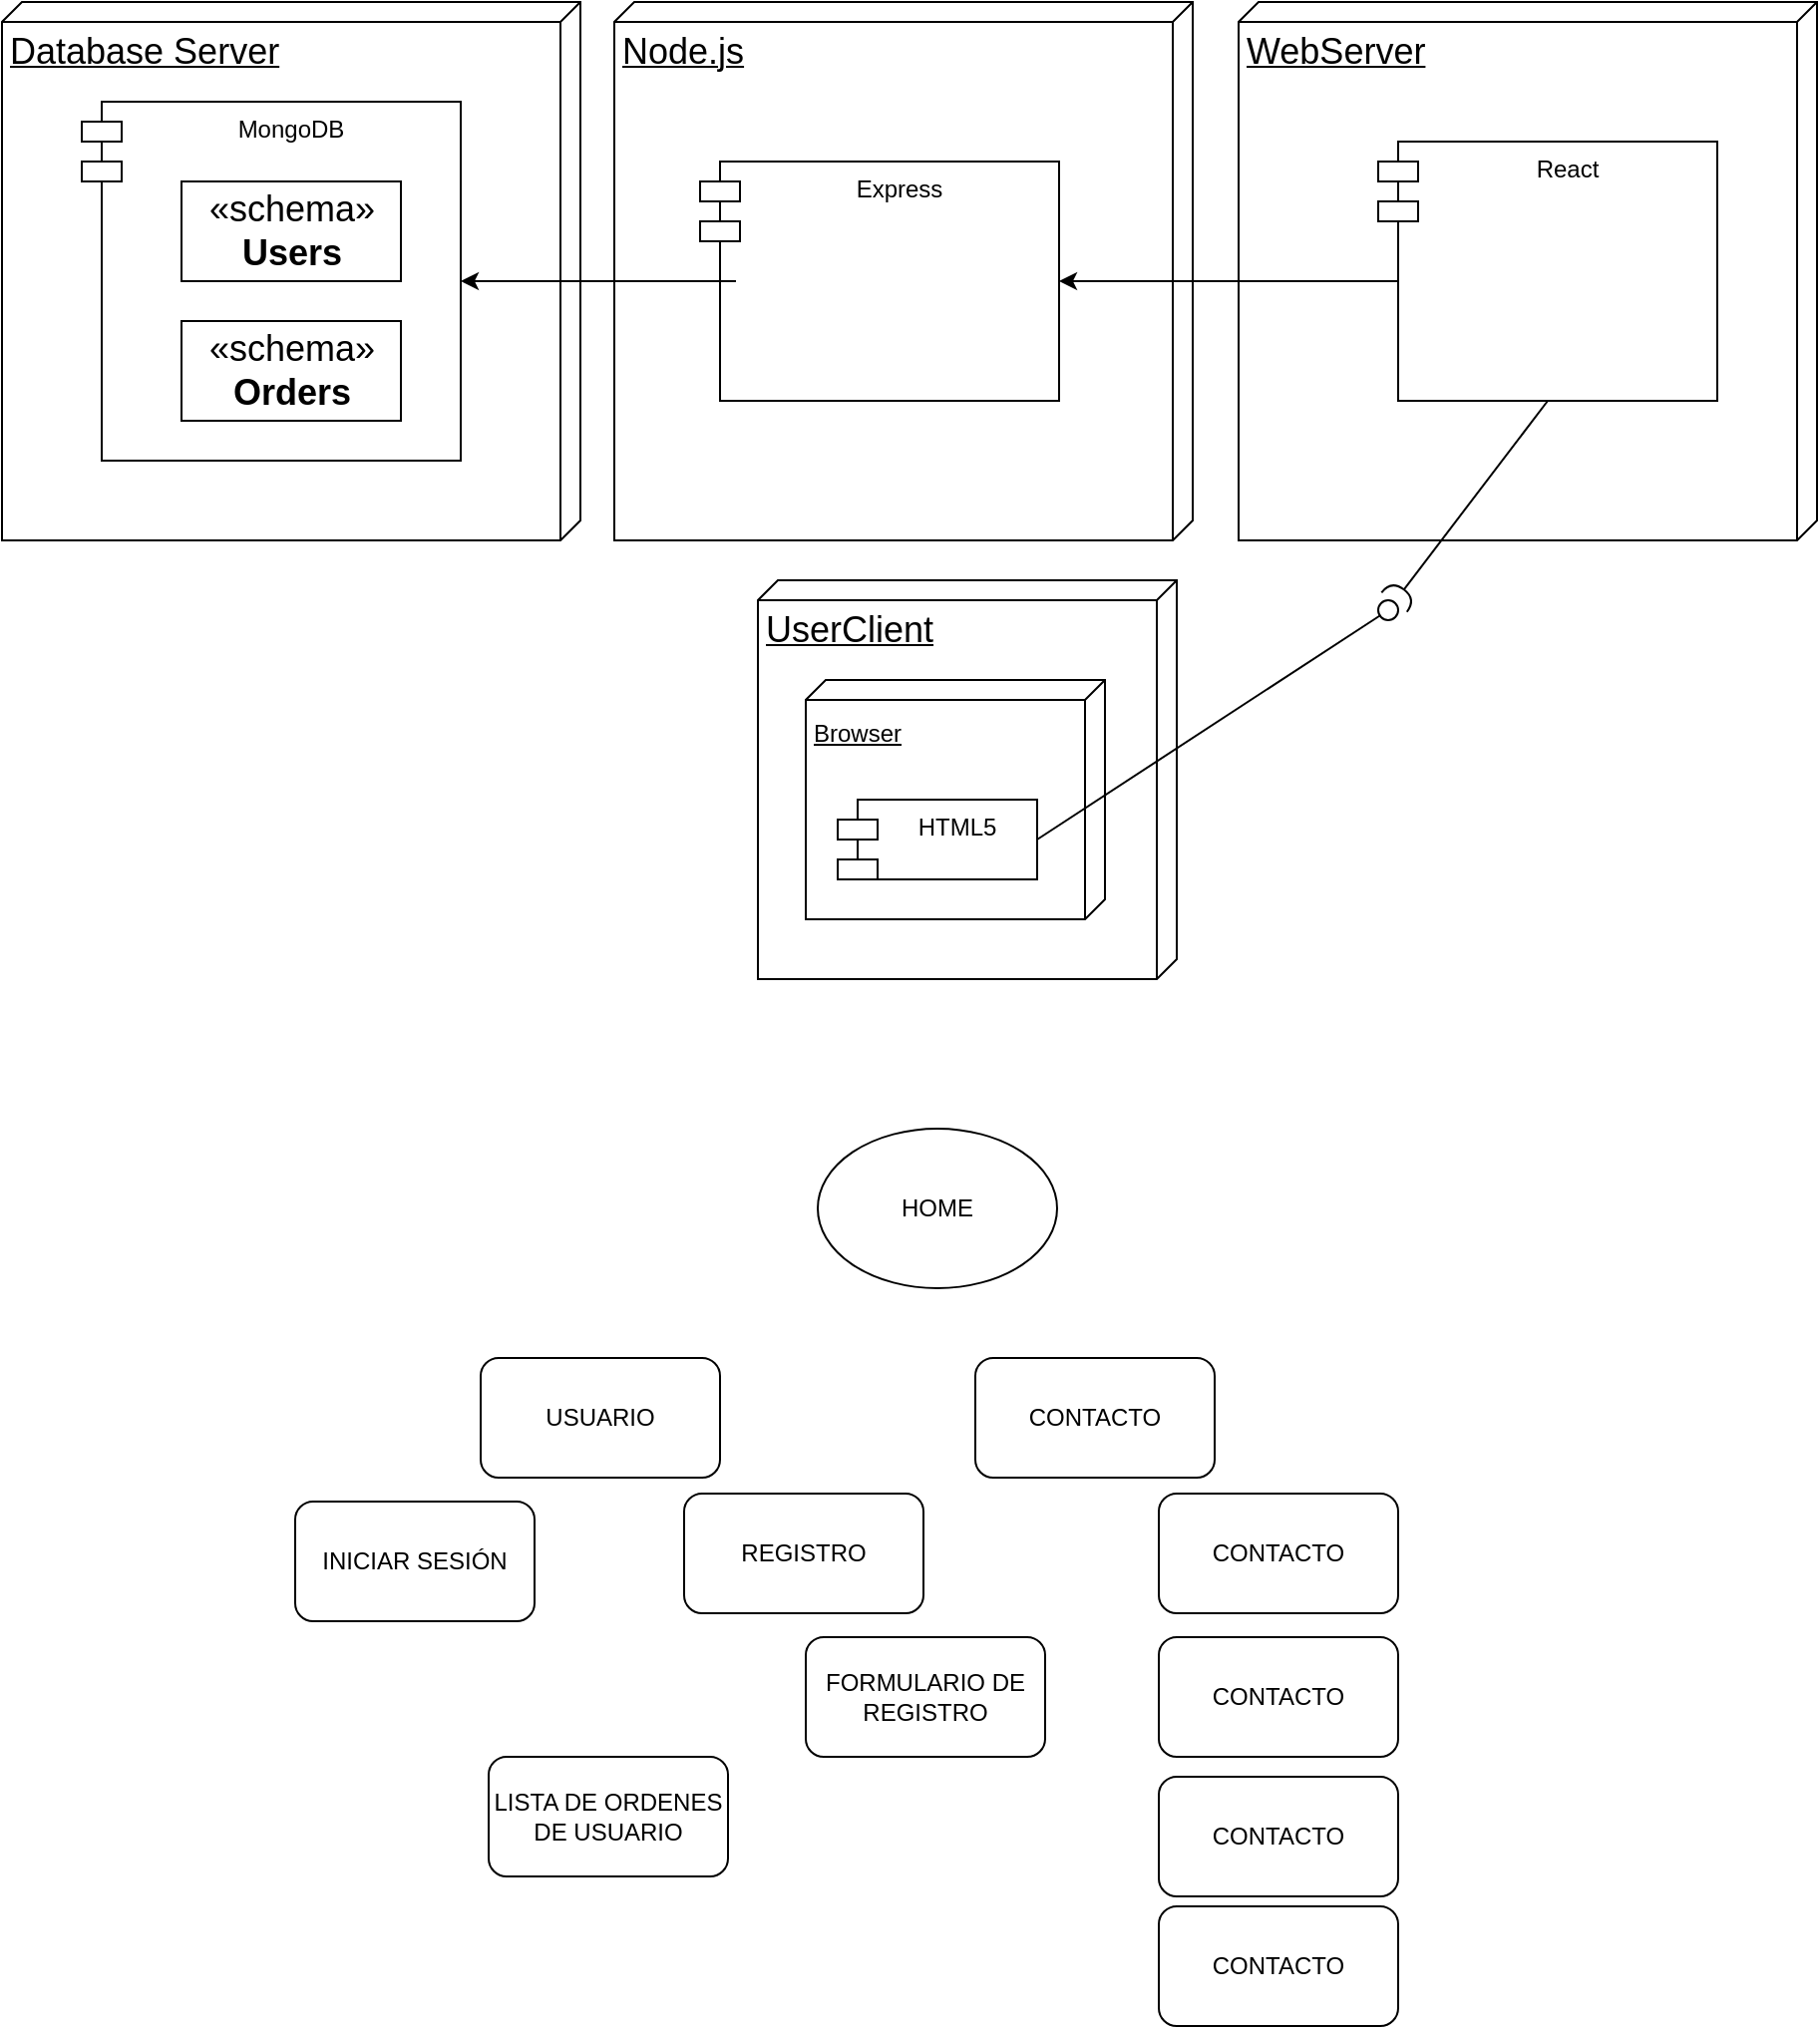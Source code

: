<mxfile version="20.5.3" type="github"><diagram id="452XS1JoSNl9UsLvkoSh" name="Página-1"><mxGraphModel dx="2249" dy="804" grid="1" gridSize="10" guides="1" tooltips="1" connect="1" arrows="1" fold="1" page="1" pageScale="1" pageWidth="827" pageHeight="1169" math="0" shadow="0"><root><mxCell id="0"/><mxCell id="1" parent="0"/><mxCell id="cgRwwN33UYXtThuCEF6e-1" value="&lt;span style=&quot;text-align: center;&quot;&gt;&lt;font style=&quot;font-size: 18px;&quot;&gt;Node.js&lt;/font&gt;&lt;/span&gt;" style="verticalAlign=top;align=left;spacingTop=8;spacingLeft=2;spacingRight=12;shape=cube;size=10;direction=south;fontStyle=4;html=1;" parent="1" vertex="1"><mxGeometry x="-313" y="20" width="290" height="270" as="geometry"/></mxCell><mxCell id="cgRwwN33UYXtThuCEF6e-2" value="&lt;font style=&quot;font-size: 18px;&quot;&gt;WebServer&lt;/font&gt;" style="verticalAlign=top;align=left;spacingTop=8;spacingLeft=2;spacingRight=12;shape=cube;size=10;direction=south;fontStyle=4;html=1;" parent="1" vertex="1"><mxGeometry y="20" width="290" height="270" as="geometry"/></mxCell><mxCell id="cgRwwN33UYXtThuCEF6e-3" value="&lt;font style=&quot;font-size: 18px;&quot;&gt;UserClient&lt;/font&gt;" style="verticalAlign=top;align=left;spacingTop=8;spacingLeft=2;spacingRight=12;shape=cube;size=10;direction=south;fontStyle=4;html=1;" parent="1" vertex="1"><mxGeometry x="-241" y="310" width="210" height="200" as="geometry"/></mxCell><mxCell id="cgRwwN33UYXtThuCEF6e-8" value="Express" style="shape=module;align=left;spacingLeft=20;align=center;verticalAlign=top;" parent="1" vertex="1"><mxGeometry x="-270" y="100" width="180" height="120" as="geometry"/></mxCell><mxCell id="cgRwwN33UYXtThuCEF6e-11" value="&lt;div style=&quot;text-align: center;&quot;&gt;&lt;span style=&quot;background-color: initial; font-size: 12px;&quot;&gt;Browser&lt;/span&gt;&lt;/div&gt;" style="verticalAlign=top;align=left;spacingTop=8;spacingLeft=2;spacingRight=12;shape=cube;size=10;direction=south;fontStyle=4;html=1;fontSize=18;" parent="1" vertex="1"><mxGeometry x="-217" y="360" width="150" height="120" as="geometry"/></mxCell><mxCell id="cgRwwN33UYXtThuCEF6e-12" value="HTML5" style="shape=module;align=left;spacingLeft=20;align=center;verticalAlign=top;" parent="1" vertex="1"><mxGeometry x="-201" y="420" width="100" height="40" as="geometry"/></mxCell><mxCell id="cgRwwN33UYXtThuCEF6e-15" style="edgeStyle=orthogonalEdgeStyle;rounded=0;orthogonalLoop=1;jettySize=auto;html=1;exitX=0;exitY=0;exitDx=65;exitDy=150;exitPerimeter=0;fontSize=18;" parent="1" target="cgRwwN33UYXtThuCEF6e-8" edge="1"><mxGeometry relative="1" as="geometry"><mxPoint x="80" y="175" as="sourcePoint"/><mxPoint x="-20" y="175" as="targetPoint"/><Array as="points"><mxPoint x="80" y="160"/></Array></mxGeometry></mxCell><mxCell id="cgRwwN33UYXtThuCEF6e-14" value="React" style="shape=module;align=left;spacingLeft=20;align=center;verticalAlign=top;" parent="1" vertex="1"><mxGeometry x="70" y="90" width="170" height="130" as="geometry"/></mxCell><mxCell id="cgRwwN33UYXtThuCEF6e-24" value="" style="rounded=0;orthogonalLoop=1;jettySize=auto;html=1;endArrow=none;endFill=0;sketch=0;sourcePerimeterSpacing=0;targetPerimeterSpacing=0;fontSize=18;exitX=1;exitY=0.5;exitDx=0;exitDy=0;" parent="1" source="cgRwwN33UYXtThuCEF6e-12" target="cgRwwN33UYXtThuCEF6e-26" edge="1"><mxGeometry relative="1" as="geometry"><mxPoint x="-160" y="375" as="sourcePoint"/><mxPoint x="70" y="310" as="targetPoint"/></mxGeometry></mxCell><mxCell id="cgRwwN33UYXtThuCEF6e-29" value="&lt;font style=&quot;font-size: 18px;&quot;&gt;Database Server&lt;/font&gt;" style="verticalAlign=top;align=left;spacingTop=8;spacingLeft=2;spacingRight=12;shape=cube;size=10;direction=south;fontStyle=4;html=1;" parent="1" vertex="1"><mxGeometry x="-620" y="20" width="290" height="270" as="geometry"/></mxCell><mxCell id="cgRwwN33UYXtThuCEF6e-25" value="" style="rounded=0;orthogonalLoop=1;jettySize=auto;html=1;endArrow=halfCircle;endFill=0;endSize=6;strokeWidth=1;sketch=0;fontSize=18;startArrow=none;exitX=0.5;exitY=1;exitDx=0;exitDy=0;" parent="1" source="cgRwwN33UYXtThuCEF6e-14" target="cgRwwN33UYXtThuCEF6e-26" edge="1"><mxGeometry relative="1" as="geometry"><mxPoint x="150" y="230" as="sourcePoint"/><mxPoint x="80" y="320" as="targetPoint"/></mxGeometry></mxCell><mxCell id="cgRwwN33UYXtThuCEF6e-26" value="" style="ellipse;whiteSpace=wrap;html=1;align=center;aspect=fixed;resizable=0;points=[];outlineConnect=0;sketch=0;fontSize=18;" parent="1" vertex="1"><mxGeometry x="70" y="320" width="10" height="10" as="geometry"/></mxCell><mxCell id="cgRwwN33UYXtThuCEF6e-6" value="MongoDB&#10;" style="shape=module;align=left;spacingLeft=20;align=center;verticalAlign=top;" parent="1" vertex="1"><mxGeometry x="-580" y="70" width="190" height="180" as="geometry"/></mxCell><mxCell id="cgRwwN33UYXtThuCEF6e-16" style="edgeStyle=orthogonalEdgeStyle;rounded=0;orthogonalLoop=1;jettySize=auto;html=1;exitX=0.1;exitY=0.5;exitDx=0;exitDy=0;exitPerimeter=0;entryX=1;entryY=0.5;entryDx=0;entryDy=0;fontSize=18;" parent="1" source="cgRwwN33UYXtThuCEF6e-8" target="cgRwwN33UYXtThuCEF6e-6" edge="1"><mxGeometry relative="1" as="geometry"><mxPoint x="-260" y="185" as="sourcePoint"/></mxGeometry></mxCell><mxCell id="cgRwwN33UYXtThuCEF6e-35" value="«schema»&lt;br&gt;&lt;b&gt;Users&lt;/b&gt;" style="html=1;fontSize=18;" parent="1" vertex="1"><mxGeometry x="-530" y="110" width="110" height="50" as="geometry"/></mxCell><mxCell id="cgRwwN33UYXtThuCEF6e-36" value="«schema»&lt;br&gt;&lt;b&gt;Orders&lt;/b&gt;" style="html=1;fontSize=18;" parent="1" vertex="1"><mxGeometry x="-530" y="180" width="110" height="50" as="geometry"/></mxCell><mxCell id="Yx8qoHgOoecWrEXRVMwH-1" value="USUARIO" style="rounded=1;whiteSpace=wrap;html=1;" vertex="1" parent="1"><mxGeometry x="-380" y="700" width="120" height="60" as="geometry"/></mxCell><mxCell id="Yx8qoHgOoecWrEXRVMwH-2" value="HOME" style="ellipse;whiteSpace=wrap;html=1;" vertex="1" parent="1"><mxGeometry x="-211" y="585" width="120" height="80" as="geometry"/></mxCell><mxCell id="Yx8qoHgOoecWrEXRVMwH-3" value="CONTACTO" style="rounded=1;whiteSpace=wrap;html=1;" vertex="1" parent="1"><mxGeometry x="-132" y="700" width="120" height="60" as="geometry"/></mxCell><mxCell id="Yx8qoHgOoecWrEXRVMwH-5" value="CONTACTO" style="rounded=1;whiteSpace=wrap;html=1;" vertex="1" parent="1"><mxGeometry x="-40" y="768" width="120" height="60" as="geometry"/></mxCell><mxCell id="Yx8qoHgOoecWrEXRVMwH-6" value="CONTACTO" style="rounded=1;whiteSpace=wrap;html=1;" vertex="1" parent="1"><mxGeometry x="-40" y="840" width="120" height="60" as="geometry"/></mxCell><mxCell id="Yx8qoHgOoecWrEXRVMwH-8" value="CONTACTO" style="rounded=1;whiteSpace=wrap;html=1;" vertex="1" parent="1"><mxGeometry x="-40" y="910" width="120" height="60" as="geometry"/></mxCell><mxCell id="Yx8qoHgOoecWrEXRVMwH-9" value="CONTACTO" style="rounded=1;whiteSpace=wrap;html=1;" vertex="1" parent="1"><mxGeometry x="-40" y="975" width="120" height="60" as="geometry"/></mxCell><mxCell id="Yx8qoHgOoecWrEXRVMwH-10" value="INICIAR SESIÓN" style="rounded=1;whiteSpace=wrap;html=1;" vertex="1" parent="1"><mxGeometry x="-473" y="772" width="120" height="60" as="geometry"/></mxCell><mxCell id="Yx8qoHgOoecWrEXRVMwH-11" value="REGISTRO" style="rounded=1;whiteSpace=wrap;html=1;" vertex="1" parent="1"><mxGeometry x="-278" y="768" width="120" height="60" as="geometry"/></mxCell><mxCell id="Yx8qoHgOoecWrEXRVMwH-12" value="FORMULARIO DE&lt;br&gt;REGISTRO" style="rounded=1;whiteSpace=wrap;html=1;" vertex="1" parent="1"><mxGeometry x="-217" y="840" width="120" height="60" as="geometry"/></mxCell><mxCell id="Yx8qoHgOoecWrEXRVMwH-13" value="LISTA DE ORDENES DE USUARIO" style="rounded=1;whiteSpace=wrap;html=1;" vertex="1" parent="1"><mxGeometry x="-376" y="900" width="120" height="60" as="geometry"/></mxCell></root></mxGraphModel></diagram></mxfile>